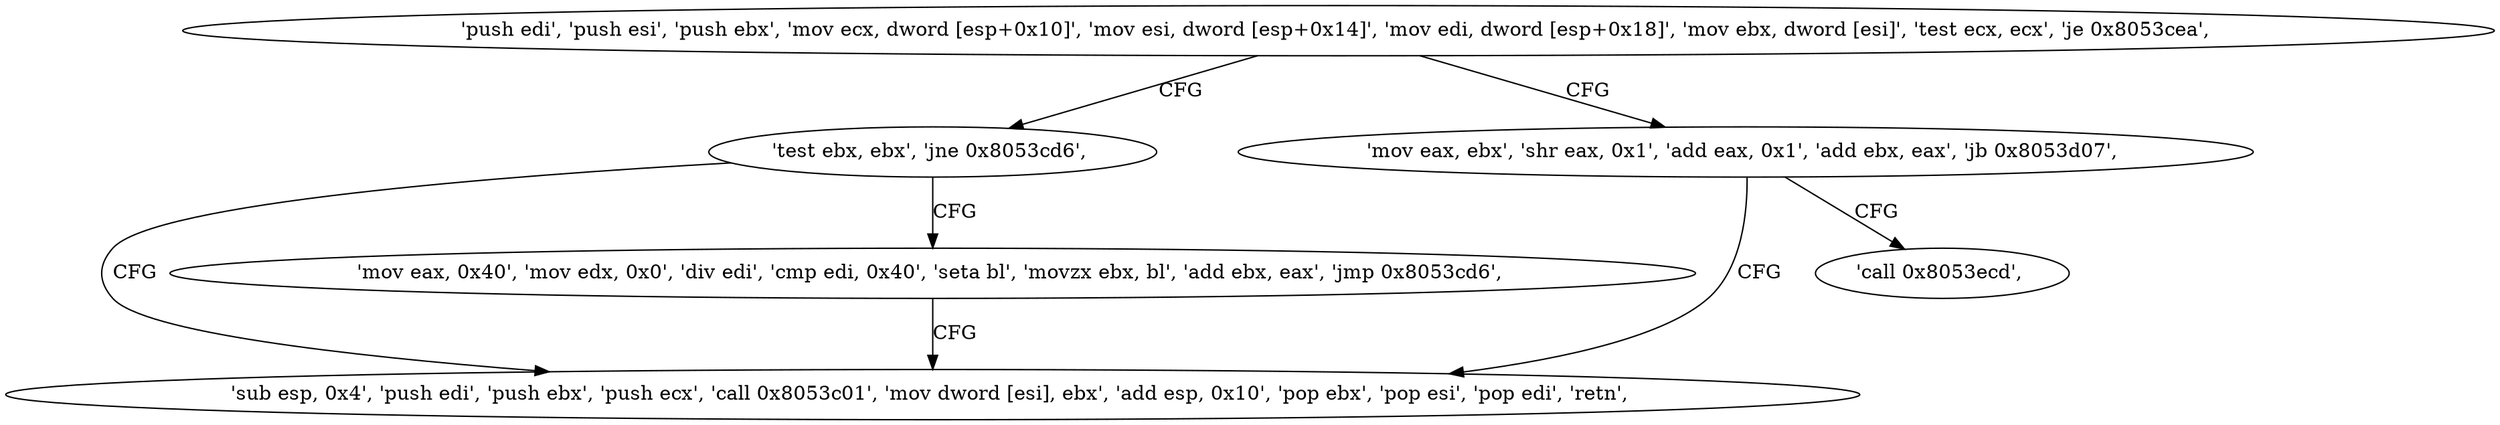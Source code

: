 digraph "func" {
"134560950" [label = "'push edi', 'push esi', 'push ebx', 'mov ecx, dword [esp+0x10]', 'mov esi, dword [esp+0x14]', 'mov edi, dword [esp+0x18]', 'mov ebx, dword [esi]', 'test ecx, ecx', 'je 0x8053cea', " ]
"134561002" [label = "'test ebx, ebx', 'jne 0x8053cd6', " ]
"134560971" [label = "'mov eax, ebx', 'shr eax, 0x1', 'add eax, 0x1', 'add ebx, eax', 'jb 0x8053d07', " ]
"134560982" [label = "'sub esp, 0x4', 'push edi', 'push ebx', 'push ecx', 'call 0x8053c01', 'mov dword [esi], ebx', 'add esp, 0x10', 'pop ebx', 'pop esi', 'pop edi', 'retn', " ]
"134561006" [label = "'mov eax, 0x40', 'mov edx, 0x0', 'div edi', 'cmp edi, 0x40', 'seta bl', 'movzx ebx, bl', 'add ebx, eax', 'jmp 0x8053cd6', " ]
"134561031" [label = "'call 0x8053ecd', " ]
"134560950" -> "134561002" [ label = "CFG" ]
"134560950" -> "134560971" [ label = "CFG" ]
"134561002" -> "134560982" [ label = "CFG" ]
"134561002" -> "134561006" [ label = "CFG" ]
"134560971" -> "134561031" [ label = "CFG" ]
"134560971" -> "134560982" [ label = "CFG" ]
"134561006" -> "134560982" [ label = "CFG" ]
}
